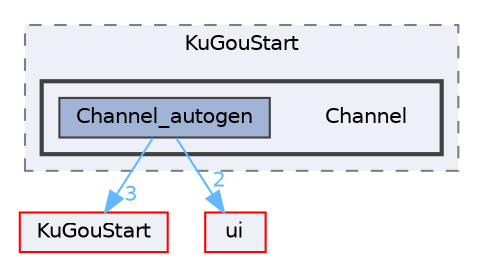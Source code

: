 digraph "Channel"
{
 // LATEX_PDF_SIZE
  bgcolor="transparent";
  edge [fontname=Helvetica,fontsize=10,labelfontname=Helvetica,labelfontsize=10];
  node [fontname=Helvetica,fontsize=10,shape=box,height=0.2,width=0.4];
  compound=true
  subgraph clusterdir_e1e51073f38e9169ba245c73c030bd77 {
    graph [ bgcolor="#edf0f7", pencolor="grey50", label="KuGouStart", fontname=Helvetica,fontsize=10 style="filled,dashed", URL="dir_e1e51073f38e9169ba245c73c030bd77.html",tooltip=""]
  subgraph clusterdir_5472d099fdf981a14f29e882f79ac745 {
    graph [ bgcolor="#edf0f7", pencolor="grey25", label="", fontname=Helvetica,fontsize=10 style="filled,bold", URL="dir_5472d099fdf981a14f29e882f79ac745.html",tooltip=""]
    dir_5472d099fdf981a14f29e882f79ac745 [shape=plaintext, label="Channel"];
  dir_51577a0462471ef511fe75009b17df16 [label="Channel_autogen", fillcolor="#a2b4d6", color="grey25", style="filled", URL="dir_51577a0462471ef511fe75009b17df16.html",tooltip=""];
  }
  }
  dir_e60601b218beddc6af0778ac41ea9cb2 [label="KuGouStart", fillcolor="#edf0f7", color="red", style="filled", URL="dir_e60601b218beddc6af0778ac41ea9cb2.html",tooltip=""];
  dir_1788f8309b1a812dcb800a185471cf6c [label="ui", fillcolor="#edf0f7", color="red", style="filled", URL="dir_1788f8309b1a812dcb800a185471cf6c.html",tooltip=""];
  dir_51577a0462471ef511fe75009b17df16->dir_e60601b218beddc6af0778ac41ea9cb2 [headlabel="3", labeldistance=1.5 headhref="dir_000049_000172.html" href="dir_000049_000172.html" color="steelblue1" fontcolor="steelblue1"];
  dir_51577a0462471ef511fe75009b17df16->dir_1788f8309b1a812dcb800a185471cf6c [headlabel="2", labeldistance=1.5 headhref="dir_000049_000351.html" href="dir_000049_000351.html" color="steelblue1" fontcolor="steelblue1"];
}
